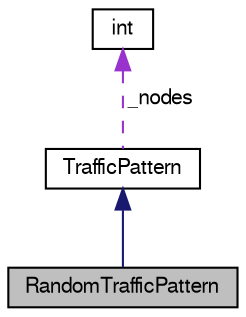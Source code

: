 digraph "RandomTrafficPattern"
{
  bgcolor="transparent";
  edge [fontname="FreeSans",fontsize="10",labelfontname="FreeSans",labelfontsize="10"];
  node [fontname="FreeSans",fontsize="10",shape=record];
  Node7 [label="RandomTrafficPattern",height=0.2,width=0.4,color="black", fillcolor="grey75", style="filled", fontcolor="black"];
  Node8 -> Node7 [dir="back",color="midnightblue",fontsize="10",style="solid",fontname="FreeSans"];
  Node8 [label="TrafficPattern",height=0.2,width=0.4,color="black",URL="$classTrafficPattern.html"];
  Node9 -> Node8 [dir="back",color="darkorchid3",fontsize="10",style="dashed",label=" _nodes" ,fontname="FreeSans"];
  Node9 [label="int",height=0.2,width=0.4,color="black",URL="$classint.html"];
}
